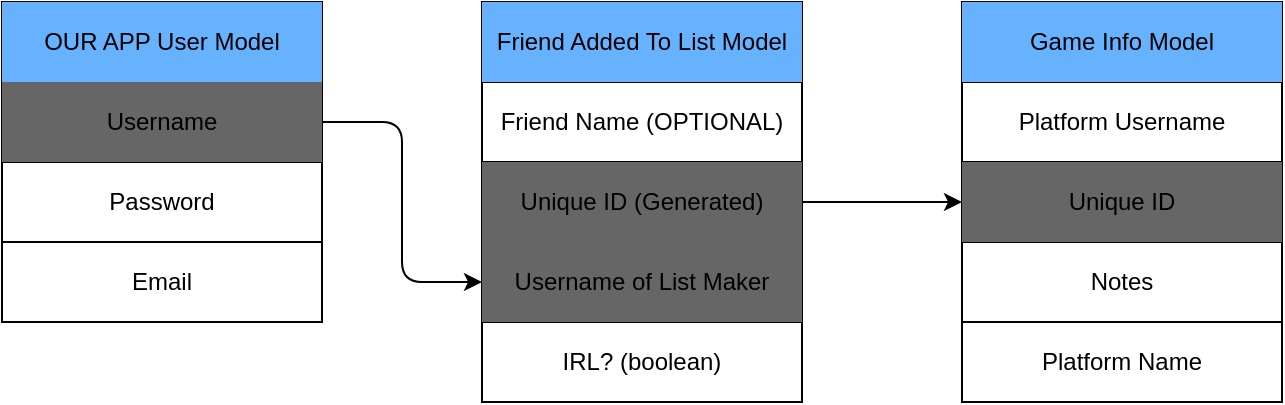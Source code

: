 <mxfile>
    <diagram id="cdEuGhrDIBB0fqTjg2vD" name="Three Model Option">
        <mxGraphModel dx="853" dy="470" grid="1" gridSize="10" guides="1" tooltips="1" connect="1" arrows="1" fold="1" page="1" pageScale="1" pageWidth="850" pageHeight="1100" math="0" shadow="0">
            <root>
                <mxCell id="0"/>
                <mxCell id="1" parent="0"/>
                <mxCell id="2" value="" style="shape=table;startSize=0;container=1;collapsible=0;childLayout=tableLayout;" vertex="1" parent="1">
                    <mxGeometry x="40" y="40" width="160" height="160" as="geometry"/>
                </mxCell>
                <mxCell id="3" value="" style="shape=partialRectangle;collapsible=0;dropTarget=0;pointerEvents=0;fillColor=none;top=0;left=0;bottom=0;right=0;points=[[0,0.5],[1,0.5]];portConstraint=eastwest;" vertex="1" parent="2">
                    <mxGeometry width="160" height="40" as="geometry"/>
                </mxCell>
                <mxCell id="4" value="OUR APP User Model" style="shape=partialRectangle;html=1;whiteSpace=wrap;connectable=0;overflow=hidden;fillColor=#66B2FF;top=0;left=0;bottom=0;right=0;pointerEvents=1;" vertex="1" parent="3">
                    <mxGeometry width="160" height="40" as="geometry">
                        <mxRectangle width="160" height="40" as="alternateBounds"/>
                    </mxGeometry>
                </mxCell>
                <mxCell id="5" value="" style="shape=partialRectangle;collapsible=0;dropTarget=0;pointerEvents=0;fillColor=none;top=0;left=0;bottom=0;right=0;points=[[0,0.5],[1,0.5]];portConstraint=eastwest;" vertex="1" parent="2">
                    <mxGeometry y="40" width="160" height="40" as="geometry"/>
                </mxCell>
                <mxCell id="6" value="Username&lt;br&gt;" style="shape=partialRectangle;html=1;whiteSpace=wrap;connectable=0;overflow=hidden;fillColor=#666666;top=0;left=0;bottom=0;right=0;pointerEvents=1;" vertex="1" parent="5">
                    <mxGeometry width="160" height="40" as="geometry">
                        <mxRectangle width="160" height="40" as="alternateBounds"/>
                    </mxGeometry>
                </mxCell>
                <mxCell id="7" value="" style="shape=partialRectangle;collapsible=0;dropTarget=0;pointerEvents=0;fillColor=none;top=0;left=0;bottom=0;right=0;points=[[0,0.5],[1,0.5]];portConstraint=eastwest;" vertex="1" parent="2">
                    <mxGeometry y="80" width="160" height="40" as="geometry"/>
                </mxCell>
                <mxCell id="8" value="Password" style="shape=partialRectangle;html=1;whiteSpace=wrap;connectable=0;overflow=hidden;fillColor=none;top=0;left=0;bottom=0;right=0;pointerEvents=1;" vertex="1" parent="7">
                    <mxGeometry width="160" height="40" as="geometry">
                        <mxRectangle width="160" height="40" as="alternateBounds"/>
                    </mxGeometry>
                </mxCell>
                <mxCell id="9" value="" style="shape=partialRectangle;collapsible=0;dropTarget=0;pointerEvents=0;fillColor=none;top=0;left=0;bottom=0;right=0;points=[[0,0.5],[1,0.5]];portConstraint=eastwest;" vertex="1" parent="2">
                    <mxGeometry y="120" width="160" height="40" as="geometry"/>
                </mxCell>
                <mxCell id="10" value="Email" style="shape=partialRectangle;html=1;whiteSpace=wrap;connectable=0;overflow=hidden;fillColor=none;top=0;left=0;bottom=0;right=0;pointerEvents=1;" vertex="1" parent="9">
                    <mxGeometry width="160" height="40" as="geometry">
                        <mxRectangle width="160" height="40" as="alternateBounds"/>
                    </mxGeometry>
                </mxCell>
                <mxCell id="11" value="" style="shape=table;startSize=0;container=1;collapsible=0;childLayout=tableLayout;" vertex="1" parent="1">
                    <mxGeometry x="280" y="40" width="160" height="200" as="geometry"/>
                </mxCell>
                <mxCell id="12" value="" style="shape=partialRectangle;collapsible=0;dropTarget=0;pointerEvents=0;fillColor=none;top=0;left=0;bottom=0;right=0;points=[[0,0.5],[1,0.5]];portConstraint=eastwest;" vertex="1" parent="11">
                    <mxGeometry width="160" height="40" as="geometry"/>
                </mxCell>
                <mxCell id="13" value="Friend Added To List Model" style="shape=partialRectangle;html=1;whiteSpace=wrap;connectable=0;overflow=hidden;fillColor=#66B2FF;top=0;left=0;bottom=0;right=0;pointerEvents=1;" vertex="1" parent="12">
                    <mxGeometry width="160" height="40" as="geometry">
                        <mxRectangle width="160" height="40" as="alternateBounds"/>
                    </mxGeometry>
                </mxCell>
                <mxCell id="14" value="" style="shape=partialRectangle;collapsible=0;dropTarget=0;pointerEvents=0;fillColor=none;top=0;left=0;bottom=0;right=0;points=[[0,0.5],[1,0.5]];portConstraint=eastwest;" vertex="1" parent="11">
                    <mxGeometry y="40" width="160" height="40" as="geometry"/>
                </mxCell>
                <mxCell id="15" value="Friend Name (OPTIONAL)" style="shape=partialRectangle;html=1;whiteSpace=wrap;connectable=0;overflow=hidden;fillColor=none;top=0;left=0;bottom=0;right=0;pointerEvents=1;" vertex="1" parent="14">
                    <mxGeometry width="160" height="40" as="geometry">
                        <mxRectangle width="160" height="40" as="alternateBounds"/>
                    </mxGeometry>
                </mxCell>
                <mxCell id="16" value="" style="shape=partialRectangle;collapsible=0;dropTarget=0;pointerEvents=0;fillColor=none;top=0;left=0;bottom=0;right=0;points=[[0,0.5],[1,0.5]];portConstraint=eastwest;" vertex="1" parent="11">
                    <mxGeometry y="80" width="160" height="40" as="geometry"/>
                </mxCell>
                <mxCell id="17" value="Unique ID (Generated)" style="shape=partialRectangle;html=1;whiteSpace=wrap;connectable=0;overflow=hidden;fillColor=#666666;top=0;left=0;bottom=0;right=0;pointerEvents=1;" vertex="1" parent="16">
                    <mxGeometry width="160" height="40" as="geometry">
                        <mxRectangle width="160" height="40" as="alternateBounds"/>
                    </mxGeometry>
                </mxCell>
                <mxCell id="18" value="" style="shape=partialRectangle;collapsible=0;dropTarget=0;pointerEvents=0;fillColor=none;top=0;left=0;bottom=0;right=0;points=[[0,0.5],[1,0.5]];portConstraint=eastwest;" vertex="1" parent="11">
                    <mxGeometry y="120" width="160" height="40" as="geometry"/>
                </mxCell>
                <mxCell id="19" value="Username of List Maker" style="shape=partialRectangle;html=1;whiteSpace=wrap;connectable=0;overflow=hidden;fillColor=#666666;top=0;left=0;bottom=0;right=0;pointerEvents=1;" vertex="1" parent="18">
                    <mxGeometry width="160" height="40" as="geometry">
                        <mxRectangle width="160" height="40" as="alternateBounds"/>
                    </mxGeometry>
                </mxCell>
                <mxCell id="30" value="" style="shape=partialRectangle;collapsible=0;dropTarget=0;pointerEvents=0;fillColor=none;top=0;left=0;bottom=0;right=0;points=[[0,0.5],[1,0.5]];portConstraint=eastwest;" vertex="1" parent="11">
                    <mxGeometry y="160" width="160" height="40" as="geometry"/>
                </mxCell>
                <mxCell id="31" value="IRL? (boolean)" style="shape=partialRectangle;html=1;whiteSpace=wrap;connectable=0;overflow=hidden;fillColor=none;top=0;left=0;bottom=0;right=0;pointerEvents=1;" vertex="1" parent="30">
                    <mxGeometry width="160" height="40" as="geometry">
                        <mxRectangle width="160" height="40" as="alternateBounds"/>
                    </mxGeometry>
                </mxCell>
                <mxCell id="32" value="" style="shape=table;startSize=0;container=1;collapsible=0;childLayout=tableLayout;" vertex="1" parent="1">
                    <mxGeometry x="520" y="40" width="160" height="200" as="geometry"/>
                </mxCell>
                <mxCell id="33" value="" style="shape=partialRectangle;collapsible=0;dropTarget=0;pointerEvents=0;fillColor=none;top=0;left=0;bottom=0;right=0;points=[[0,0.5],[1,0.5]];portConstraint=eastwest;" vertex="1" parent="32">
                    <mxGeometry width="160" height="40" as="geometry"/>
                </mxCell>
                <mxCell id="34" value="Game Info Model" style="shape=partialRectangle;html=1;whiteSpace=wrap;connectable=0;overflow=hidden;fillColor=#66B2FF;top=0;left=0;bottom=0;right=0;pointerEvents=1;" vertex="1" parent="33">
                    <mxGeometry width="160" height="40" as="geometry">
                        <mxRectangle width="160" height="40" as="alternateBounds"/>
                    </mxGeometry>
                </mxCell>
                <mxCell id="35" value="" style="shape=partialRectangle;collapsible=0;dropTarget=0;pointerEvents=0;fillColor=none;top=0;left=0;bottom=0;right=0;points=[[0,0.5],[1,0.5]];portConstraint=eastwest;" vertex="1" parent="32">
                    <mxGeometry y="40" width="160" height="40" as="geometry"/>
                </mxCell>
                <mxCell id="36" value="Platform Username" style="shape=partialRectangle;html=1;whiteSpace=wrap;connectable=0;overflow=hidden;fillColor=none;top=0;left=0;bottom=0;right=0;pointerEvents=1;" vertex="1" parent="35">
                    <mxGeometry width="160" height="40" as="geometry">
                        <mxRectangle width="160" height="40" as="alternateBounds"/>
                    </mxGeometry>
                </mxCell>
                <mxCell id="37" value="" style="shape=partialRectangle;collapsible=0;dropTarget=0;pointerEvents=0;fillColor=none;top=0;left=0;bottom=0;right=0;points=[[0,0.5],[1,0.5]];portConstraint=eastwest;" vertex="1" parent="32">
                    <mxGeometry y="80" width="160" height="40" as="geometry"/>
                </mxCell>
                <mxCell id="38" value="Unique ID" style="shape=partialRectangle;html=1;whiteSpace=wrap;connectable=0;overflow=hidden;fillColor=#666666;top=0;left=0;bottom=0;right=0;pointerEvents=1;" vertex="1" parent="37">
                    <mxGeometry width="160" height="40" as="geometry">
                        <mxRectangle width="160" height="40" as="alternateBounds"/>
                    </mxGeometry>
                </mxCell>
                <mxCell id="39" value="" style="shape=partialRectangle;collapsible=0;dropTarget=0;pointerEvents=0;fillColor=none;top=0;left=0;bottom=0;right=0;points=[[0,0.5],[1,0.5]];portConstraint=eastwest;" vertex="1" parent="32">
                    <mxGeometry y="120" width="160" height="40" as="geometry"/>
                </mxCell>
                <mxCell id="40" value="Notes" style="shape=partialRectangle;html=1;whiteSpace=wrap;connectable=0;overflow=hidden;fillColor=none;top=0;left=0;bottom=0;right=0;pointerEvents=1;" vertex="1" parent="39">
                    <mxGeometry width="160" height="40" as="geometry">
                        <mxRectangle width="160" height="40" as="alternateBounds"/>
                    </mxGeometry>
                </mxCell>
                <mxCell id="41" value="" style="shape=partialRectangle;collapsible=0;dropTarget=0;pointerEvents=0;fillColor=none;top=0;left=0;bottom=0;right=0;points=[[0,0.5],[1,0.5]];portConstraint=eastwest;" vertex="1" parent="32">
                    <mxGeometry y="160" width="160" height="40" as="geometry"/>
                </mxCell>
                <mxCell id="42" value="Platform Name" style="shape=partialRectangle;html=1;whiteSpace=wrap;connectable=0;overflow=hidden;fillColor=none;top=0;left=0;bottom=0;right=0;pointerEvents=1;" vertex="1" parent="41">
                    <mxGeometry width="160" height="40" as="geometry">
                        <mxRectangle width="160" height="40" as="alternateBounds"/>
                    </mxGeometry>
                </mxCell>
                <mxCell id="43" style="edgeStyle=none;html=1;exitX=1;exitY=0.5;exitDx=0;exitDy=0;entryX=0;entryY=0.5;entryDx=0;entryDy=0;" edge="1" parent="1" source="5" target="18">
                    <mxGeometry relative="1" as="geometry">
                        <Array as="points">
                            <mxPoint x="240" y="100"/>
                            <mxPoint x="240" y="180"/>
                        </Array>
                    </mxGeometry>
                </mxCell>
                <mxCell id="45" style="edgeStyle=none;html=1;exitX=1;exitY=0.5;exitDx=0;exitDy=0;entryX=0;entryY=0.5;entryDx=0;entryDy=0;" edge="1" parent="1" source="16" target="37">
                    <mxGeometry relative="1" as="geometry"/>
                </mxCell>
            </root>
        </mxGraphModel>
    </diagram>
    <diagram name="Two Model Option" id="NTnkZmL1G3OLvQ53kZYD">
        <mxGraphModel dx="853" dy="470" grid="1" gridSize="10" guides="1" tooltips="1" connect="1" arrows="1" fold="1" page="1" pageScale="1" pageWidth="850" pageHeight="1100" math="0" shadow="0">
            <root>
                <mxCell id="G92HhKj1cxkba00qYLS1-0"/>
                <mxCell id="G92HhKj1cxkba00qYLS1-1" parent="G92HhKj1cxkba00qYLS1-0"/>
                <mxCell id="G92HhKj1cxkba00qYLS1-2" value="" style="shape=table;startSize=0;container=1;collapsible=0;childLayout=tableLayout;" vertex="1" parent="G92HhKj1cxkba00qYLS1-1">
                    <mxGeometry x="40" y="40" width="160" height="160" as="geometry"/>
                </mxCell>
                <mxCell id="G92HhKj1cxkba00qYLS1-3" value="" style="shape=partialRectangle;collapsible=0;dropTarget=0;pointerEvents=0;fillColor=none;top=0;left=0;bottom=0;right=0;points=[[0,0.5],[1,0.5]];portConstraint=eastwest;" vertex="1" parent="G92HhKj1cxkba00qYLS1-2">
                    <mxGeometry width="160" height="40" as="geometry"/>
                </mxCell>
                <mxCell id="G92HhKj1cxkba00qYLS1-4" value="OUR APP User Model" style="shape=partialRectangle;html=1;whiteSpace=wrap;connectable=0;overflow=hidden;fillColor=#66B2FF;top=0;left=0;bottom=0;right=0;pointerEvents=1;" vertex="1" parent="G92HhKj1cxkba00qYLS1-3">
                    <mxGeometry width="160" height="40" as="geometry">
                        <mxRectangle width="160" height="40" as="alternateBounds"/>
                    </mxGeometry>
                </mxCell>
                <mxCell id="G92HhKj1cxkba00qYLS1-5" value="" style="shape=partialRectangle;collapsible=0;dropTarget=0;pointerEvents=0;fillColor=none;top=0;left=0;bottom=0;right=0;points=[[0,0.5],[1,0.5]];portConstraint=eastwest;" vertex="1" parent="G92HhKj1cxkba00qYLS1-2">
                    <mxGeometry y="40" width="160" height="40" as="geometry"/>
                </mxCell>
                <mxCell id="G92HhKj1cxkba00qYLS1-6" value="Username&lt;br&gt;" style="shape=partialRectangle;html=1;whiteSpace=wrap;connectable=0;overflow=hidden;fillColor=#666666;top=0;left=0;bottom=0;right=0;pointerEvents=1;" vertex="1" parent="G92HhKj1cxkba00qYLS1-5">
                    <mxGeometry width="160" height="40" as="geometry">
                        <mxRectangle width="160" height="40" as="alternateBounds"/>
                    </mxGeometry>
                </mxCell>
                <mxCell id="G92HhKj1cxkba00qYLS1-7" value="" style="shape=partialRectangle;collapsible=0;dropTarget=0;pointerEvents=0;fillColor=none;top=0;left=0;bottom=0;right=0;points=[[0,0.5],[1,0.5]];portConstraint=eastwest;" vertex="1" parent="G92HhKj1cxkba00qYLS1-2">
                    <mxGeometry y="80" width="160" height="40" as="geometry"/>
                </mxCell>
                <mxCell id="G92HhKj1cxkba00qYLS1-8" value="Password" style="shape=partialRectangle;html=1;whiteSpace=wrap;connectable=0;overflow=hidden;fillColor=none;top=0;left=0;bottom=0;right=0;pointerEvents=1;" vertex="1" parent="G92HhKj1cxkba00qYLS1-7">
                    <mxGeometry width="160" height="40" as="geometry">
                        <mxRectangle width="160" height="40" as="alternateBounds"/>
                    </mxGeometry>
                </mxCell>
                <mxCell id="G92HhKj1cxkba00qYLS1-9" value="" style="shape=partialRectangle;collapsible=0;dropTarget=0;pointerEvents=0;fillColor=none;top=0;left=0;bottom=0;right=0;points=[[0,0.5],[1,0.5]];portConstraint=eastwest;" vertex="1" parent="G92HhKj1cxkba00qYLS1-2">
                    <mxGeometry y="120" width="160" height="40" as="geometry"/>
                </mxCell>
                <mxCell id="G92HhKj1cxkba00qYLS1-10" value="Email" style="shape=partialRectangle;html=1;whiteSpace=wrap;connectable=0;overflow=hidden;fillColor=none;top=0;left=0;bottom=0;right=0;pointerEvents=1;" vertex="1" parent="G92HhKj1cxkba00qYLS1-9">
                    <mxGeometry width="160" height="40" as="geometry">
                        <mxRectangle width="160" height="40" as="alternateBounds"/>
                    </mxGeometry>
                </mxCell>
                <mxCell id="G92HhKj1cxkba00qYLS1-22" value="" style="shape=table;startSize=0;container=1;collapsible=0;childLayout=tableLayout;" vertex="1" parent="G92HhKj1cxkba00qYLS1-1">
                    <mxGeometry x="280" y="40" width="160" height="280" as="geometry"/>
                </mxCell>
                <mxCell id="G92HhKj1cxkba00qYLS1-23" value="" style="shape=partialRectangle;collapsible=0;dropTarget=0;pointerEvents=0;fillColor=none;top=0;left=0;bottom=0;right=0;points=[[0,0.5],[1,0.5]];portConstraint=eastwest;" vertex="1" parent="G92HhKj1cxkba00qYLS1-22">
                    <mxGeometry width="160" height="40" as="geometry"/>
                </mxCell>
                <mxCell id="G92HhKj1cxkba00qYLS1-24" value="Game Info Model" style="shape=partialRectangle;html=1;whiteSpace=wrap;connectable=0;overflow=hidden;fillColor=#66B2FF;top=0;left=0;bottom=0;right=0;pointerEvents=1;" vertex="1" parent="G92HhKj1cxkba00qYLS1-23">
                    <mxGeometry width="160" height="40" as="geometry">
                        <mxRectangle width="160" height="40" as="alternateBounds"/>
                    </mxGeometry>
                </mxCell>
                <mxCell id="G92HhKj1cxkba00qYLS1-25" value="" style="shape=partialRectangle;collapsible=0;dropTarget=0;pointerEvents=0;fillColor=none;top=0;left=0;bottom=0;right=0;points=[[0,0.5],[1,0.5]];portConstraint=eastwest;" vertex="1" parent="G92HhKj1cxkba00qYLS1-22">
                    <mxGeometry y="40" width="160" height="40" as="geometry"/>
                </mxCell>
                <mxCell id="G92HhKj1cxkba00qYLS1-26" value="Platform Username" style="shape=partialRectangle;html=1;whiteSpace=wrap;connectable=0;overflow=hidden;fillColor=none;top=0;left=0;bottom=0;right=0;pointerEvents=1;" vertex="1" parent="G92HhKj1cxkba00qYLS1-25">
                    <mxGeometry width="160" height="40" as="geometry">
                        <mxRectangle width="160" height="40" as="alternateBounds"/>
                    </mxGeometry>
                </mxCell>
                <mxCell id="G92HhKj1cxkba00qYLS1-27" value="" style="shape=partialRectangle;collapsible=0;dropTarget=0;pointerEvents=0;fillColor=none;top=0;left=0;bottom=0;right=0;points=[[0,0.5],[1,0.5]];portConstraint=eastwest;" vertex="1" parent="G92HhKj1cxkba00qYLS1-22">
                    <mxGeometry y="80" width="160" height="40" as="geometry"/>
                </mxCell>
                <mxCell id="G92HhKj1cxkba00qYLS1-28" value="Unique ID (Generated)" style="shape=partialRectangle;html=1;whiteSpace=wrap;connectable=0;overflow=hidden;fillColor=none;top=0;left=0;bottom=0;right=0;pointerEvents=1;" vertex="1" parent="G92HhKj1cxkba00qYLS1-27">
                    <mxGeometry width="160" height="40" as="geometry">
                        <mxRectangle width="160" height="40" as="alternateBounds"/>
                    </mxGeometry>
                </mxCell>
                <mxCell id="G92HhKj1cxkba00qYLS1-29" value="" style="shape=partialRectangle;collapsible=0;dropTarget=0;pointerEvents=0;fillColor=none;top=0;left=0;bottom=0;right=0;points=[[0,0.5],[1,0.5]];portConstraint=eastwest;" vertex="1" parent="G92HhKj1cxkba00qYLS1-22">
                    <mxGeometry y="120" width="160" height="40" as="geometry"/>
                </mxCell>
                <mxCell id="G92HhKj1cxkba00qYLS1-30" value="Notes" style="shape=partialRectangle;html=1;whiteSpace=wrap;connectable=0;overflow=hidden;fillColor=none;top=0;left=0;bottom=0;right=0;pointerEvents=1;" vertex="1" parent="G92HhKj1cxkba00qYLS1-29">
                    <mxGeometry width="160" height="40" as="geometry">
                        <mxRectangle width="160" height="40" as="alternateBounds"/>
                    </mxGeometry>
                </mxCell>
                <mxCell id="G92HhKj1cxkba00qYLS1-31" value="" style="shape=partialRectangle;collapsible=0;dropTarget=0;pointerEvents=0;fillColor=none;top=0;left=0;bottom=0;right=0;points=[[0,0.5],[1,0.5]];portConstraint=eastwest;" vertex="1" parent="G92HhKj1cxkba00qYLS1-22">
                    <mxGeometry y="160" width="160" height="40" as="geometry"/>
                </mxCell>
                <mxCell id="G92HhKj1cxkba00qYLS1-32" value="Platform Name" style="shape=partialRectangle;html=1;whiteSpace=wrap;connectable=0;overflow=hidden;fillColor=none;top=0;left=0;bottom=0;right=0;pointerEvents=1;" vertex="1" parent="G92HhKj1cxkba00qYLS1-31">
                    <mxGeometry width="160" height="40" as="geometry">
                        <mxRectangle width="160" height="40" as="alternateBounds"/>
                    </mxGeometry>
                </mxCell>
                <mxCell id="G92HhKj1cxkba00qYLS1-37" value="" style="shape=partialRectangle;collapsible=0;dropTarget=0;pointerEvents=0;fillColor=none;top=0;left=0;bottom=0;right=0;points=[[0,0.5],[1,0.5]];portConstraint=eastwest;" vertex="1" parent="G92HhKj1cxkba00qYLS1-22">
                    <mxGeometry y="200" width="160" height="40" as="geometry"/>
                </mxCell>
                <mxCell id="G92HhKj1cxkba00qYLS1-38" value="Username of List Maker" style="shape=partialRectangle;html=1;whiteSpace=wrap;connectable=0;overflow=hidden;fillColor=#666666;top=0;left=0;bottom=0;right=0;pointerEvents=1;" vertex="1" parent="G92HhKj1cxkba00qYLS1-37">
                    <mxGeometry width="160" height="40" as="geometry">
                        <mxRectangle width="160" height="40" as="alternateBounds"/>
                    </mxGeometry>
                </mxCell>
                <mxCell id="G92HhKj1cxkba00qYLS1-39" value="" style="shape=partialRectangle;collapsible=0;dropTarget=0;pointerEvents=0;fillColor=none;top=0;left=0;bottom=0;right=0;points=[[0,0.5],[1,0.5]];portConstraint=eastwest;" vertex="1" parent="G92HhKj1cxkba00qYLS1-22">
                    <mxGeometry y="240" width="160" height="40" as="geometry"/>
                </mxCell>
                <mxCell id="G92HhKj1cxkba00qYLS1-40" value="IRL? (Boolean)" style="shape=partialRectangle;html=1;whiteSpace=wrap;connectable=0;overflow=hidden;fillColor=none;top=0;left=0;bottom=0;right=0;pointerEvents=1;" vertex="1" parent="G92HhKj1cxkba00qYLS1-39">
                    <mxGeometry width="160" height="40" as="geometry">
                        <mxRectangle width="160" height="40" as="alternateBounds"/>
                    </mxGeometry>
                </mxCell>
                <mxCell id="G92HhKj1cxkba00qYLS1-33" style="edgeStyle=none;html=1;exitX=1;exitY=0.5;exitDx=0;exitDy=0;entryX=0;entryY=0.5;entryDx=0;entryDy=0;" edge="1" parent="G92HhKj1cxkba00qYLS1-1" source="G92HhKj1cxkba00qYLS1-5" target="G92HhKj1cxkba00qYLS1-37">
                    <mxGeometry relative="1" as="geometry">
                        <mxPoint x="280" y="180" as="targetPoint"/>
                        <Array as="points">
                            <mxPoint x="240" y="100"/>
                            <mxPoint x="240" y="260"/>
                        </Array>
                    </mxGeometry>
                </mxCell>
            </root>
        </mxGraphModel>
    </diagram>
</mxfile>